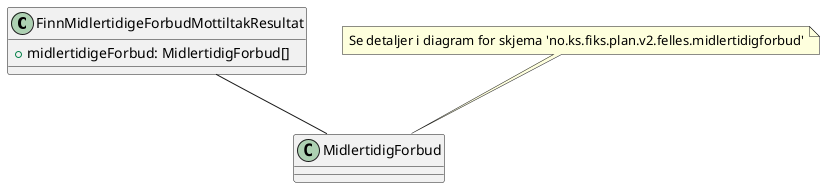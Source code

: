 @startuml

class FinnMidlertidigeForbudMottiltakResultat {
    +midlertidigeForbud: MidlertidigForbud[]
}

FinnMidlertidigeForbudMottiltakResultat -- MidlertidigForbud

note top of MidlertidigForbud : Se detaljer i diagram for skjema 'no.ks.fiks.plan.v2.felles.midlertidigforbud'


@enduml